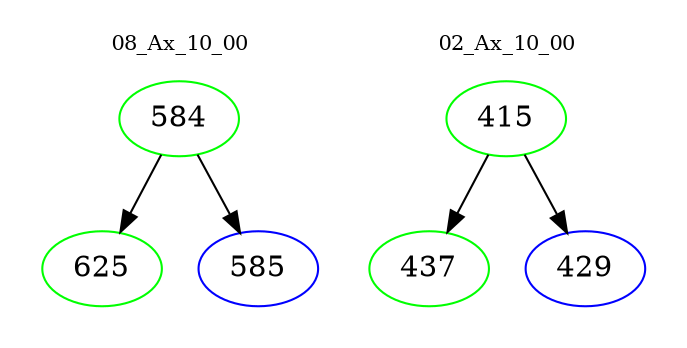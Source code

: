 digraph{
subgraph cluster_0 {
color = white
label = "08_Ax_10_00";
fontsize=10;
T0_584 [label="584", color="green"]
T0_584 -> T0_625 [color="black"]
T0_625 [label="625", color="green"]
T0_584 -> T0_585 [color="black"]
T0_585 [label="585", color="blue"]
}
subgraph cluster_1 {
color = white
label = "02_Ax_10_00";
fontsize=10;
T1_415 [label="415", color="green"]
T1_415 -> T1_437 [color="black"]
T1_437 [label="437", color="green"]
T1_415 -> T1_429 [color="black"]
T1_429 [label="429", color="blue"]
}
}
